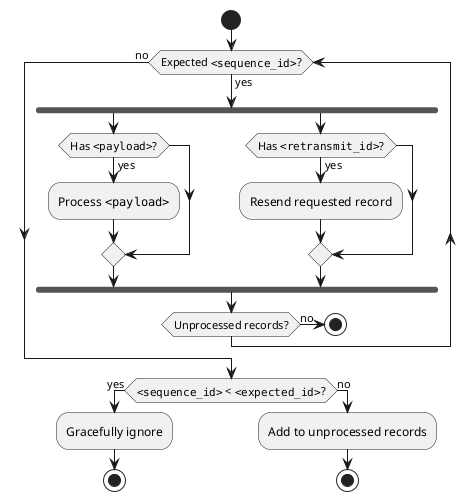 @startuml
start
while (Expected ""<sequence_id>""?) is (yes)
fork
if (Has ""<payload>""?) then (yes)
:Process ""<payload>"";
endif
fork again
if (Has ""<retransmit_id>""?) then (yes)
:Resend requested record;
endif
end fork
if (Unprocessed records?) then (no)
stop
endif
endwhile (no)
if (""<sequence_id>"" < ""<expected_id>""?) then (yes)
:Gracefully ignore;
stop
else (no)
:Add to unprocessed records;
stop
@enduml
